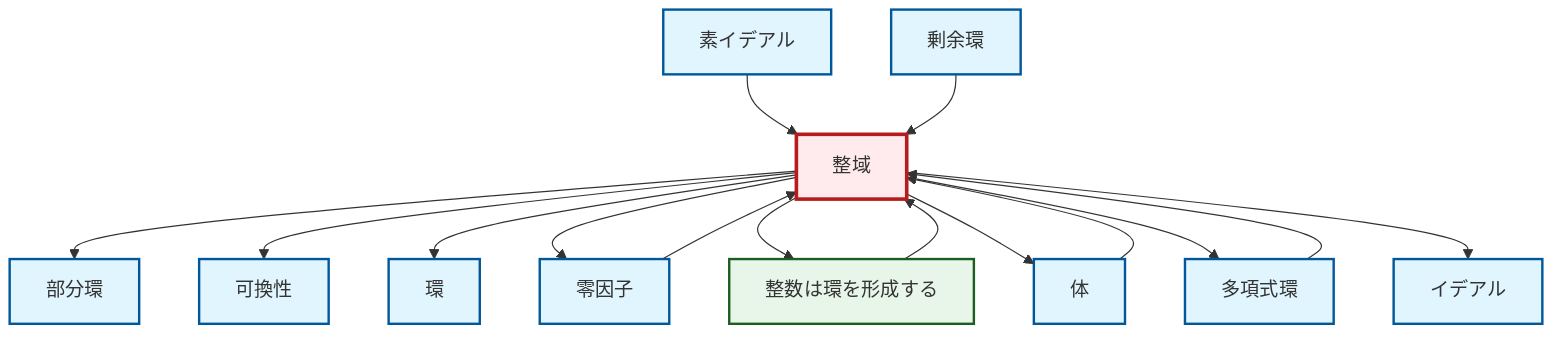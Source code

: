 graph TD
    classDef definition fill:#e1f5fe,stroke:#01579b,stroke-width:2px
    classDef theorem fill:#f3e5f5,stroke:#4a148c,stroke-width:2px
    classDef axiom fill:#fff3e0,stroke:#e65100,stroke-width:2px
    classDef example fill:#e8f5e9,stroke:#1b5e20,stroke-width:2px
    classDef current fill:#ffebee,stroke:#b71c1c,stroke-width:3px
    def-subring["部分環"]:::definition
    def-quotient-ring["剰余環"]:::definition
    def-polynomial-ring["多項式環"]:::definition
    def-ideal["イデアル"]:::definition
    def-ring["環"]:::definition
    ex-integers-ring["整数は環を形成する"]:::example
    def-commutativity["可換性"]:::definition
    def-field["体"]:::definition
    def-prime-ideal["素イデアル"]:::definition
    def-zero-divisor["零因子"]:::definition
    def-integral-domain["整域"]:::definition
    def-prime-ideal --> def-integral-domain
    def-integral-domain --> def-subring
    def-quotient-ring --> def-integral-domain
    def-field --> def-integral-domain
    def-integral-domain --> def-commutativity
    def-integral-domain --> def-ring
    def-zero-divisor --> def-integral-domain
    def-integral-domain --> def-zero-divisor
    def-integral-domain --> ex-integers-ring
    def-integral-domain --> def-field
    def-integral-domain --> def-polynomial-ring
    def-polynomial-ring --> def-integral-domain
    def-integral-domain --> def-ideal
    ex-integers-ring --> def-integral-domain
    class def-integral-domain current